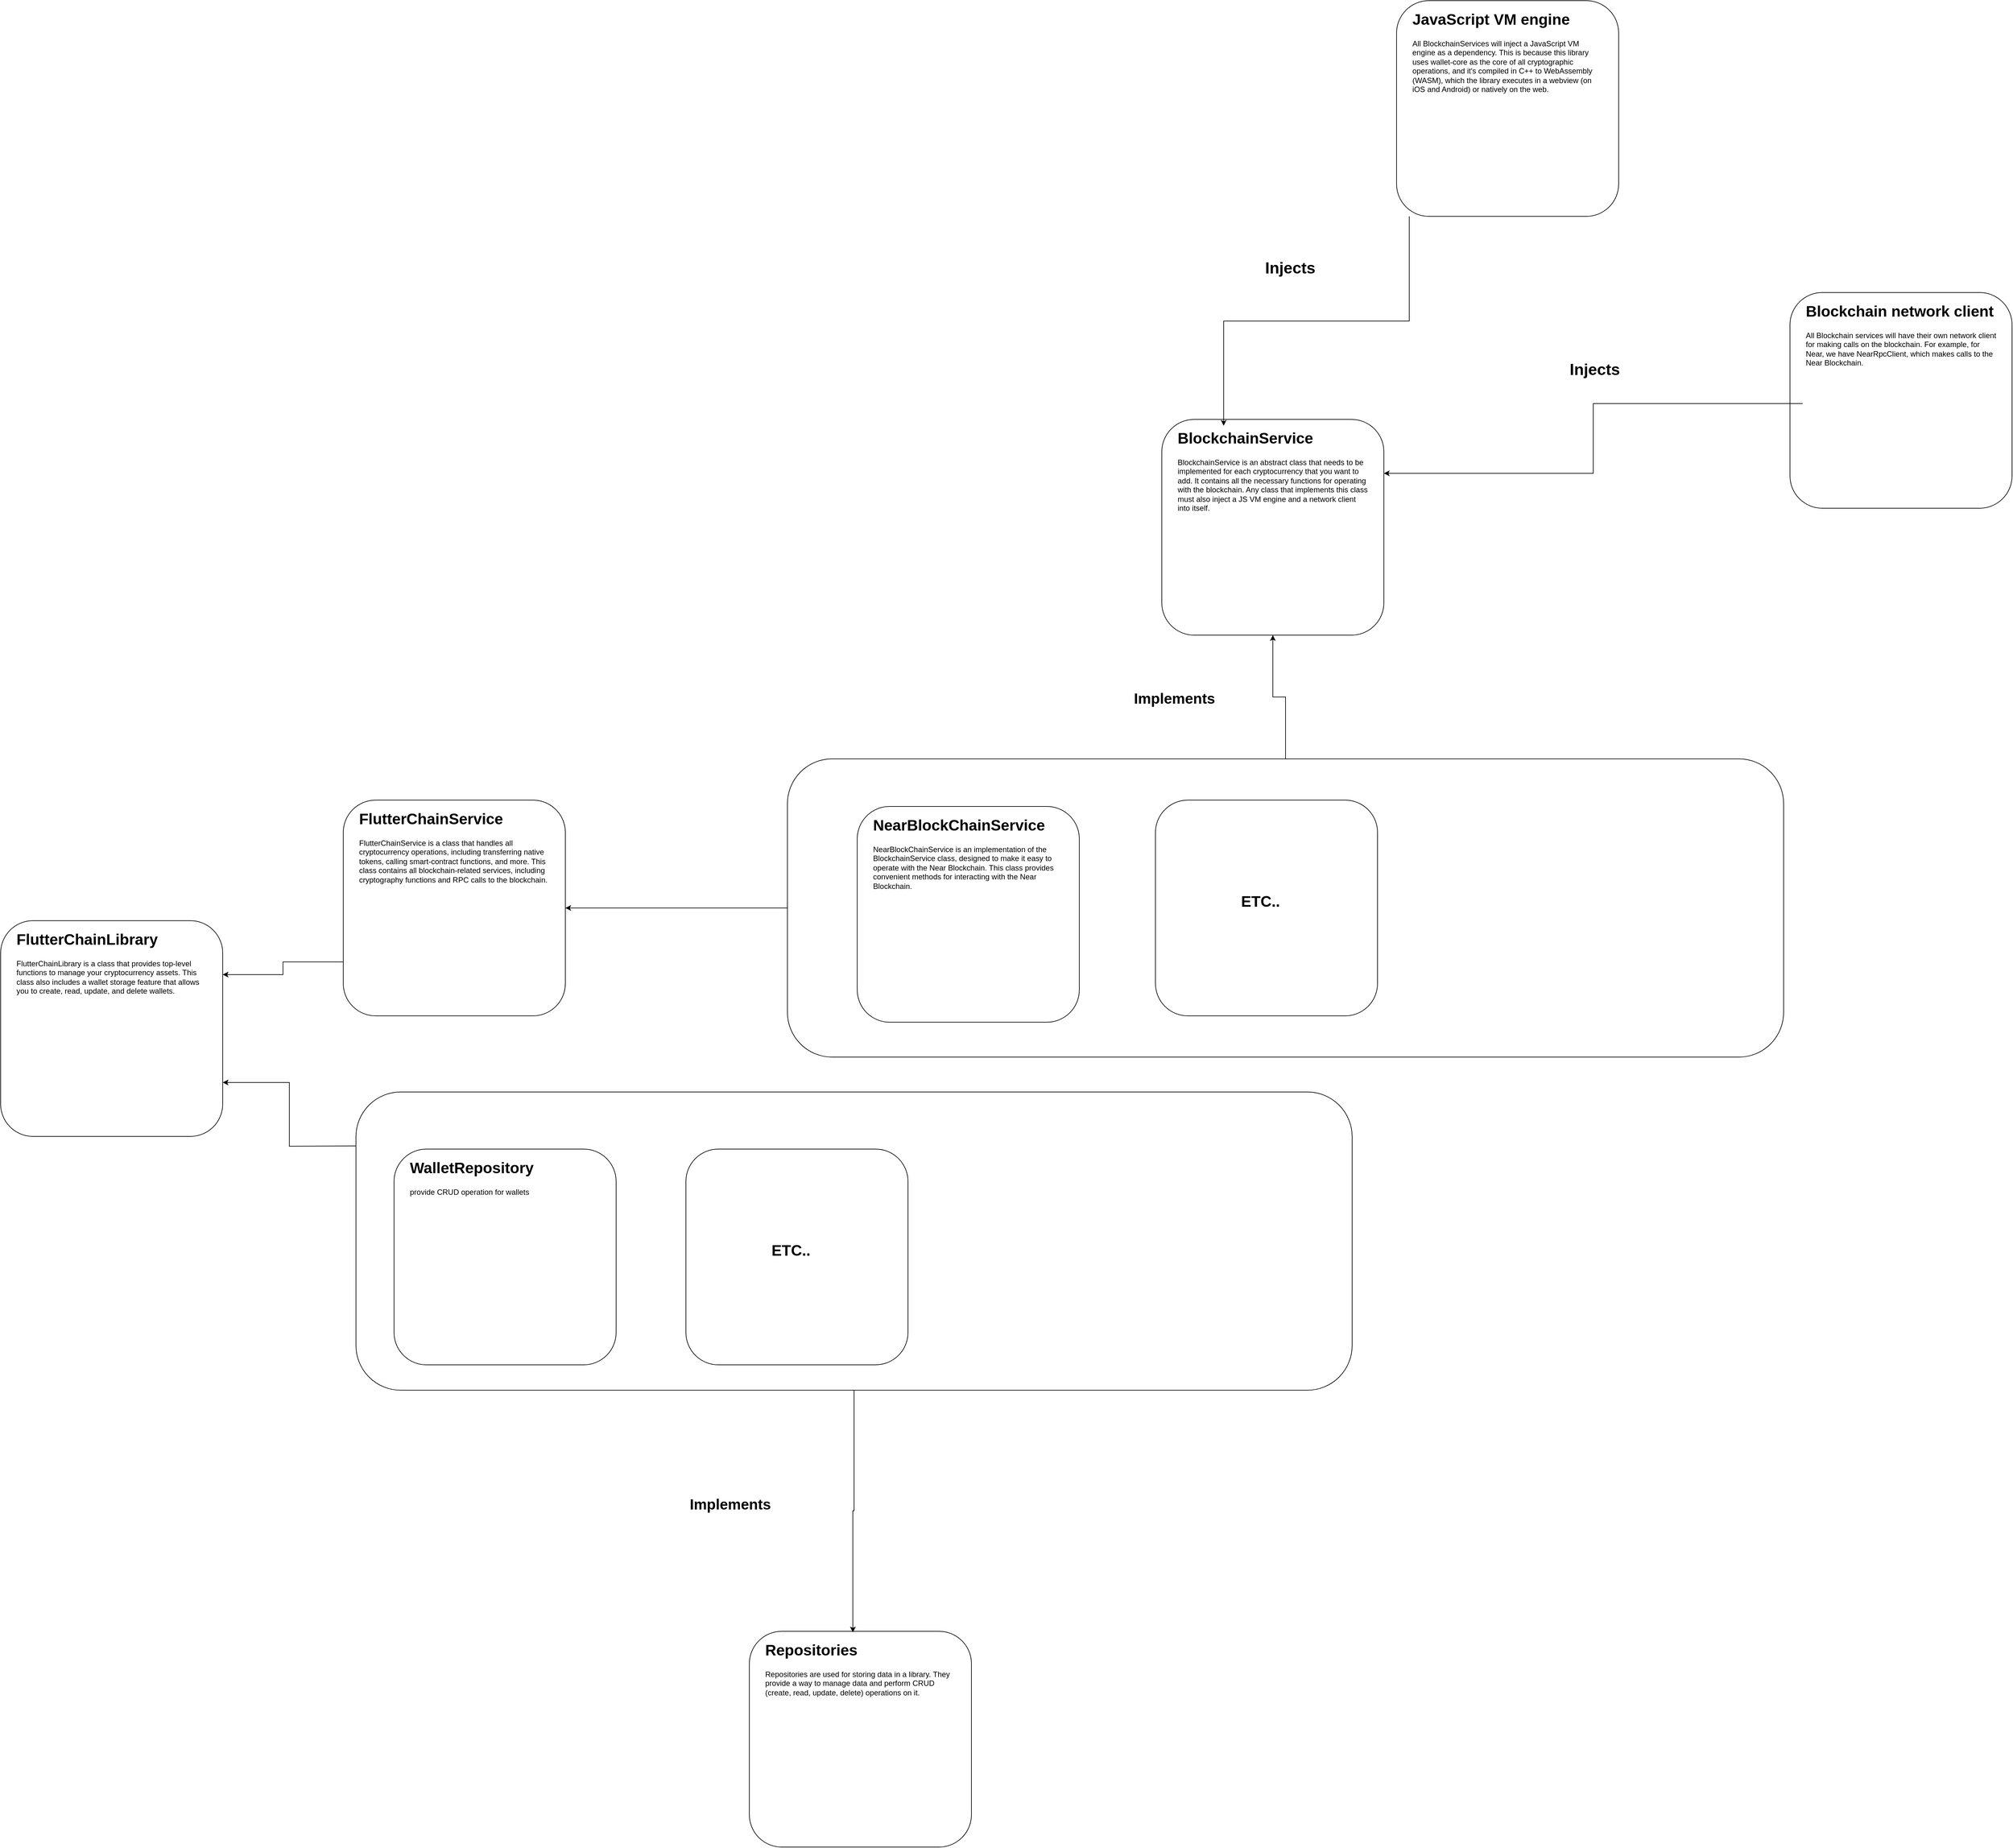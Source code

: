 <mxfile version="21.2.3" type="device">
  <diagram name="Page-1" id="xYnI6xa1wOAg2UJ0YVqq">
    <mxGraphModel dx="3500" dy="4218" grid="1" gridSize="10" guides="1" tooltips="1" connect="1" arrows="1" fold="1" page="1" pageScale="1" pageWidth="850" pageHeight="1100" math="0" shadow="0">
      <root>
        <mxCell id="0" />
        <mxCell id="1" parent="0" />
        <mxCell id="vHMya00ToIqsoJ4eIDJd-1" value="" style="rounded=1;whiteSpace=wrap;html=1;" vertex="1" parent="1">
          <mxGeometry x="60" y="210" width="350" height="340" as="geometry" />
        </mxCell>
        <mxCell id="vHMya00ToIqsoJ4eIDJd-3" value="&lt;h1&gt;FlutterChainLibrary&lt;br&gt;&lt;/h1&gt;&lt;p&gt;FlutterChainLibrary is a class that provides top-level functions to manage your cryptocurrency assets. This class also includes a wallet storage feature that allows you to create, read, update, and delete wallets.&lt;/p&gt;&lt;p&gt;&lt;/p&gt;" style="text;html=1;strokeColor=none;fillColor=none;spacing=5;spacingTop=-20;whiteSpace=wrap;overflow=hidden;rounded=0;" vertex="1" parent="1">
          <mxGeometry x="80" y="220" width="310" height="330" as="geometry" />
        </mxCell>
        <mxCell id="vHMya00ToIqsoJ4eIDJd-9" style="edgeStyle=orthogonalEdgeStyle;rounded=0;orthogonalLoop=1;jettySize=auto;html=1;exitX=0;exitY=0.75;exitDx=0;exitDy=0;entryX=1;entryY=0.25;entryDx=0;entryDy=0;" edge="1" parent="1" source="vHMya00ToIqsoJ4eIDJd-4" target="vHMya00ToIqsoJ4eIDJd-1">
          <mxGeometry relative="1" as="geometry" />
        </mxCell>
        <mxCell id="vHMya00ToIqsoJ4eIDJd-4" value="" style="rounded=1;whiteSpace=wrap;html=1;" vertex="1" parent="1">
          <mxGeometry x="600" y="20" width="350" height="340" as="geometry" />
        </mxCell>
        <mxCell id="vHMya00ToIqsoJ4eIDJd-5" value="&lt;h1&gt;FlutterChainService&lt;br&gt;&lt;/h1&gt;&lt;p&gt;FlutterChainService is a class that handles all cryptocurrency operations, including transferring native tokens, calling smart-contract functions, and more. This class contains all blockchain-related services, including cryptography functions and RPC calls to the blockchain.&lt;/p&gt;&lt;p&gt;&lt;/p&gt;" style="text;html=1;strokeColor=none;fillColor=none;spacing=5;spacingTop=-20;whiteSpace=wrap;overflow=hidden;rounded=0;" vertex="1" parent="1">
          <mxGeometry x="620" y="30" width="310" height="330" as="geometry" />
        </mxCell>
        <mxCell id="vHMya00ToIqsoJ4eIDJd-8" style="edgeStyle=orthogonalEdgeStyle;rounded=0;orthogonalLoop=1;jettySize=auto;html=1;exitX=0;exitY=0.25;exitDx=0;exitDy=0;entryX=1;entryY=0.75;entryDx=0;entryDy=0;" edge="1" parent="1" target="vHMya00ToIqsoJ4eIDJd-1">
          <mxGeometry relative="1" as="geometry">
            <mxPoint x="620" y="565" as="sourcePoint" />
          </mxGeometry>
        </mxCell>
        <mxCell id="vHMya00ToIqsoJ4eIDJd-23" style="edgeStyle=orthogonalEdgeStyle;rounded=0;orthogonalLoop=1;jettySize=auto;html=1;exitX=0.5;exitY=0;exitDx=0;exitDy=0;entryX=0.5;entryY=1;entryDx=0;entryDy=0;" edge="1" parent="1" source="vHMya00ToIqsoJ4eIDJd-16" target="vHMya00ToIqsoJ4eIDJd-18">
          <mxGeometry relative="1" as="geometry" />
        </mxCell>
        <mxCell id="vHMya00ToIqsoJ4eIDJd-25" style="edgeStyle=orthogonalEdgeStyle;rounded=0;orthogonalLoop=1;jettySize=auto;html=1;exitX=0;exitY=0.5;exitDx=0;exitDy=0;entryX=1;entryY=0.5;entryDx=0;entryDy=0;" edge="1" parent="1" source="vHMya00ToIqsoJ4eIDJd-16" target="vHMya00ToIqsoJ4eIDJd-4">
          <mxGeometry relative="1" as="geometry" />
        </mxCell>
        <mxCell id="vHMya00ToIqsoJ4eIDJd-16" value="" style="rounded=1;whiteSpace=wrap;html=1;" vertex="1" parent="1">
          <mxGeometry x="1300" y="-45" width="1570" height="470" as="geometry" />
        </mxCell>
        <mxCell id="vHMya00ToIqsoJ4eIDJd-17" value="" style="rounded=1;whiteSpace=wrap;html=1;" vertex="1" parent="1">
          <mxGeometry x="1890" y="-580" width="350" height="340" as="geometry" />
        </mxCell>
        <mxCell id="vHMya00ToIqsoJ4eIDJd-18" value="&lt;h1&gt;BlockchainService&lt;br&gt;&lt;/h1&gt;&lt;p&gt;BlockchainService is an abstract class that needs to be implemented for each cryptocurrency that you want to add. It contains all the necessary functions for operating with the blockchain. Any class that implements this class must also inject a JS VM engine and a network client into itself.&lt;/p&gt;&lt;p&gt;&lt;/p&gt;" style="text;html=1;strokeColor=none;fillColor=none;spacing=5;spacingTop=-20;whiteSpace=wrap;overflow=hidden;rounded=0;" vertex="1" parent="1">
          <mxGeometry x="1910" y="-570" width="310" height="330" as="geometry" />
        </mxCell>
        <mxCell id="vHMya00ToIqsoJ4eIDJd-19" value="" style="rounded=1;whiteSpace=wrap;html=1;" vertex="1" parent="1">
          <mxGeometry x="1410" y="30" width="350" height="340" as="geometry" />
        </mxCell>
        <mxCell id="vHMya00ToIqsoJ4eIDJd-20" value="&lt;h1&gt;NearBlockChainService&lt;br&gt;&lt;/h1&gt;&lt;p&gt;NearBlockChainService is an implementation of the BlockchainService class, designed to make it easy to operate with the Near Blockchain. This class provides convenient methods for interacting with the Near Blockchain.&lt;/p&gt;&lt;p&gt;&lt;/p&gt;&lt;p&gt; &lt;/p&gt;" style="text;html=1;strokeColor=none;fillColor=none;spacing=5;spacingTop=-20;whiteSpace=wrap;overflow=hidden;rounded=0;" vertex="1" parent="1">
          <mxGeometry x="1430" y="40" width="310" height="330" as="geometry" />
        </mxCell>
        <mxCell id="vHMya00ToIqsoJ4eIDJd-21" value="" style="rounded=1;whiteSpace=wrap;html=1;" vertex="1" parent="1">
          <mxGeometry x="1880" y="20" width="350" height="340" as="geometry" />
        </mxCell>
        <mxCell id="vHMya00ToIqsoJ4eIDJd-22" value="&lt;h1&gt;ETC.. &lt;br&gt;&lt;/h1&gt;&lt;p&gt;...&lt;br&gt;&lt;/p&gt;" style="text;html=1;strokeColor=none;fillColor=none;spacing=5;spacingTop=-20;whiteSpace=wrap;overflow=hidden;rounded=0;" vertex="1" parent="1">
          <mxGeometry x="2010" y="160" width="90" height="50" as="geometry" />
        </mxCell>
        <mxCell id="vHMya00ToIqsoJ4eIDJd-24" value="&lt;b&gt;&lt;font style=&quot;font-size: 23px;&quot;&gt;Implements&lt;/font&gt;&lt;/b&gt;" style="text;html=1;strokeColor=none;fillColor=none;align=center;verticalAlign=middle;whiteSpace=wrap;rounded=0;" vertex="1" parent="1">
          <mxGeometry x="1750" y="-170" width="320" height="60" as="geometry" />
        </mxCell>
        <mxCell id="vHMya00ToIqsoJ4eIDJd-27" value="" style="rounded=1;whiteSpace=wrap;html=1;" vertex="1" parent="1">
          <mxGeometry x="1240" y="1330" width="350" height="340" as="geometry" />
        </mxCell>
        <mxCell id="vHMya00ToIqsoJ4eIDJd-28" value="&lt;h1&gt;Repositories&lt;br&gt;&lt;/h1&gt;&lt;p&gt;Repositories are used for storing data in a library. They provide a way to manage data and perform CRUD (create, read, update, delete) operations on it.&lt;/p&gt;&lt;p&gt;&lt;/p&gt;" style="text;html=1;strokeColor=none;fillColor=none;spacing=5;spacingTop=-20;whiteSpace=wrap;overflow=hidden;rounded=0;" vertex="1" parent="1">
          <mxGeometry x="1260" y="1340" width="310" height="330" as="geometry" />
        </mxCell>
        <mxCell id="vHMya00ToIqsoJ4eIDJd-34" style="edgeStyle=orthogonalEdgeStyle;rounded=0;orthogonalLoop=1;jettySize=auto;html=1;exitX=0.5;exitY=1;exitDx=0;exitDy=0;entryX=0.466;entryY=0.005;entryDx=0;entryDy=0;entryPerimeter=0;" edge="1" parent="1" source="vHMya00ToIqsoJ4eIDJd-31" target="vHMya00ToIqsoJ4eIDJd-27">
          <mxGeometry relative="1" as="geometry" />
        </mxCell>
        <mxCell id="vHMya00ToIqsoJ4eIDJd-31" value="" style="rounded=1;whiteSpace=wrap;html=1;" vertex="1" parent="1">
          <mxGeometry x="620" y="480" width="1570" height="470" as="geometry" />
        </mxCell>
        <mxCell id="vHMya00ToIqsoJ4eIDJd-32" value="" style="rounded=1;whiteSpace=wrap;html=1;" vertex="1" parent="1">
          <mxGeometry x="680" y="570" width="350" height="340" as="geometry" />
        </mxCell>
        <mxCell id="vHMya00ToIqsoJ4eIDJd-33" value="&lt;h1&gt;WalletRepository&lt;br&gt;&lt;/h1&gt;&lt;p&gt;provide CRUD operation for wallets&lt;br&gt;&lt;/p&gt;" style="text;html=1;strokeColor=none;fillColor=none;spacing=5;spacingTop=-20;whiteSpace=wrap;overflow=hidden;rounded=0;" vertex="1" parent="1">
          <mxGeometry x="700" y="580" width="310" height="330" as="geometry" />
        </mxCell>
        <mxCell id="vHMya00ToIqsoJ4eIDJd-35" value="&lt;b&gt;&lt;font style=&quot;font-size: 23px;&quot;&gt;Implements&lt;/font&gt;&lt;/b&gt;" style="text;html=1;strokeColor=none;fillColor=none;align=center;verticalAlign=middle;whiteSpace=wrap;rounded=0;" vertex="1" parent="1">
          <mxGeometry x="1050" y="1100" width="320" height="60" as="geometry" />
        </mxCell>
        <mxCell id="vHMya00ToIqsoJ4eIDJd-36" value="" style="rounded=1;whiteSpace=wrap;html=1;" vertex="1" parent="1">
          <mxGeometry x="1140" y="570" width="350" height="340" as="geometry" />
        </mxCell>
        <mxCell id="vHMya00ToIqsoJ4eIDJd-37" value="&lt;h1&gt;ETC.. &lt;br&gt;&lt;/h1&gt;&lt;p&gt;...&lt;br&gt;&lt;/p&gt;" style="text;html=1;strokeColor=none;fillColor=none;spacing=5;spacingTop=-20;whiteSpace=wrap;overflow=hidden;rounded=0;" vertex="1" parent="1">
          <mxGeometry x="1270" y="710" width="90" height="50" as="geometry" />
        </mxCell>
        <mxCell id="vHMya00ToIqsoJ4eIDJd-42" value="" style="rounded=1;whiteSpace=wrap;html=1;" vertex="1" parent="1">
          <mxGeometry x="2260" y="-1240" width="350" height="340" as="geometry" />
        </mxCell>
        <mxCell id="vHMya00ToIqsoJ4eIDJd-46" style="edgeStyle=orthogonalEdgeStyle;rounded=0;orthogonalLoop=1;jettySize=auto;html=1;exitX=0;exitY=1;exitDx=0;exitDy=0;entryX=0.25;entryY=0;entryDx=0;entryDy=0;" edge="1" parent="1" source="vHMya00ToIqsoJ4eIDJd-43" target="vHMya00ToIqsoJ4eIDJd-18">
          <mxGeometry relative="1" as="geometry" />
        </mxCell>
        <mxCell id="vHMya00ToIqsoJ4eIDJd-43" value="&lt;h1&gt;JavaScript VM engine&lt;br&gt;&lt;/h1&gt;&lt;p&gt;All BlockchainServices will inject a JavaScript VM engine as a dependency. This is because this library uses wallet-core as the core of all cryptographic operations, and it&#39;s compiled in C++ to WebAssembly (WASM), which the library executes in a webview (on iOS and Android) or natively on the web.&lt;/p&gt;&lt;p&gt;&lt;/p&gt;" style="text;html=1;strokeColor=none;fillColor=none;spacing=5;spacingTop=-20;whiteSpace=wrap;overflow=hidden;rounded=0;" vertex="1" parent="1">
          <mxGeometry x="2280" y="-1230" width="310" height="330" as="geometry" />
        </mxCell>
        <mxCell id="vHMya00ToIqsoJ4eIDJd-44" value="" style="rounded=1;whiteSpace=wrap;html=1;" vertex="1" parent="1">
          <mxGeometry x="2880" y="-780" width="350" height="340" as="geometry" />
        </mxCell>
        <mxCell id="vHMya00ToIqsoJ4eIDJd-50" style="edgeStyle=orthogonalEdgeStyle;rounded=0;orthogonalLoop=1;jettySize=auto;html=1;exitX=0;exitY=0.5;exitDx=0;exitDy=0;entryX=1;entryY=0.25;entryDx=0;entryDy=0;" edge="1" parent="1" source="vHMya00ToIqsoJ4eIDJd-45" target="vHMya00ToIqsoJ4eIDJd-17">
          <mxGeometry relative="1" as="geometry" />
        </mxCell>
        <mxCell id="vHMya00ToIqsoJ4eIDJd-45" value="&lt;h1&gt;Blockchain network client&lt;br&gt;&lt;/h1&gt;&lt;p&gt;All Blockchain services will have their own network client for making calls on the blockchain. For example, for Near, we have NearRpcClient, which makes calls to the Near Blockchain.&lt;/p&gt;&lt;p&gt;&lt;/p&gt;" style="text;html=1;strokeColor=none;fillColor=none;spacing=5;spacingTop=-20;whiteSpace=wrap;overflow=hidden;rounded=0;" vertex="1" parent="1">
          <mxGeometry x="2900" y="-770" width="310" height="330" as="geometry" />
        </mxCell>
        <mxCell id="vHMya00ToIqsoJ4eIDJd-48" value="&lt;font size=&quot;1&quot;&gt;&lt;b style=&quot;font-size: 25px;&quot;&gt;Injects&lt;/b&gt;&lt;/font&gt;" style="text;html=1;strokeColor=none;fillColor=none;align=center;verticalAlign=middle;whiteSpace=wrap;rounded=0;" vertex="1" parent="1">
          <mxGeometry x="1940" y="-880" width="305" height="120" as="geometry" />
        </mxCell>
        <mxCell id="vHMya00ToIqsoJ4eIDJd-49" value="&lt;font size=&quot;1&quot;&gt;&lt;b style=&quot;font-size: 25px;&quot;&gt;Injects&lt;/b&gt;&lt;/font&gt;" style="text;html=1;strokeColor=none;fillColor=none;align=center;verticalAlign=middle;whiteSpace=wrap;rounded=0;" vertex="1" parent="1">
          <mxGeometry x="2420" y="-720" width="305" height="120" as="geometry" />
        </mxCell>
      </root>
    </mxGraphModel>
  </diagram>
</mxfile>

